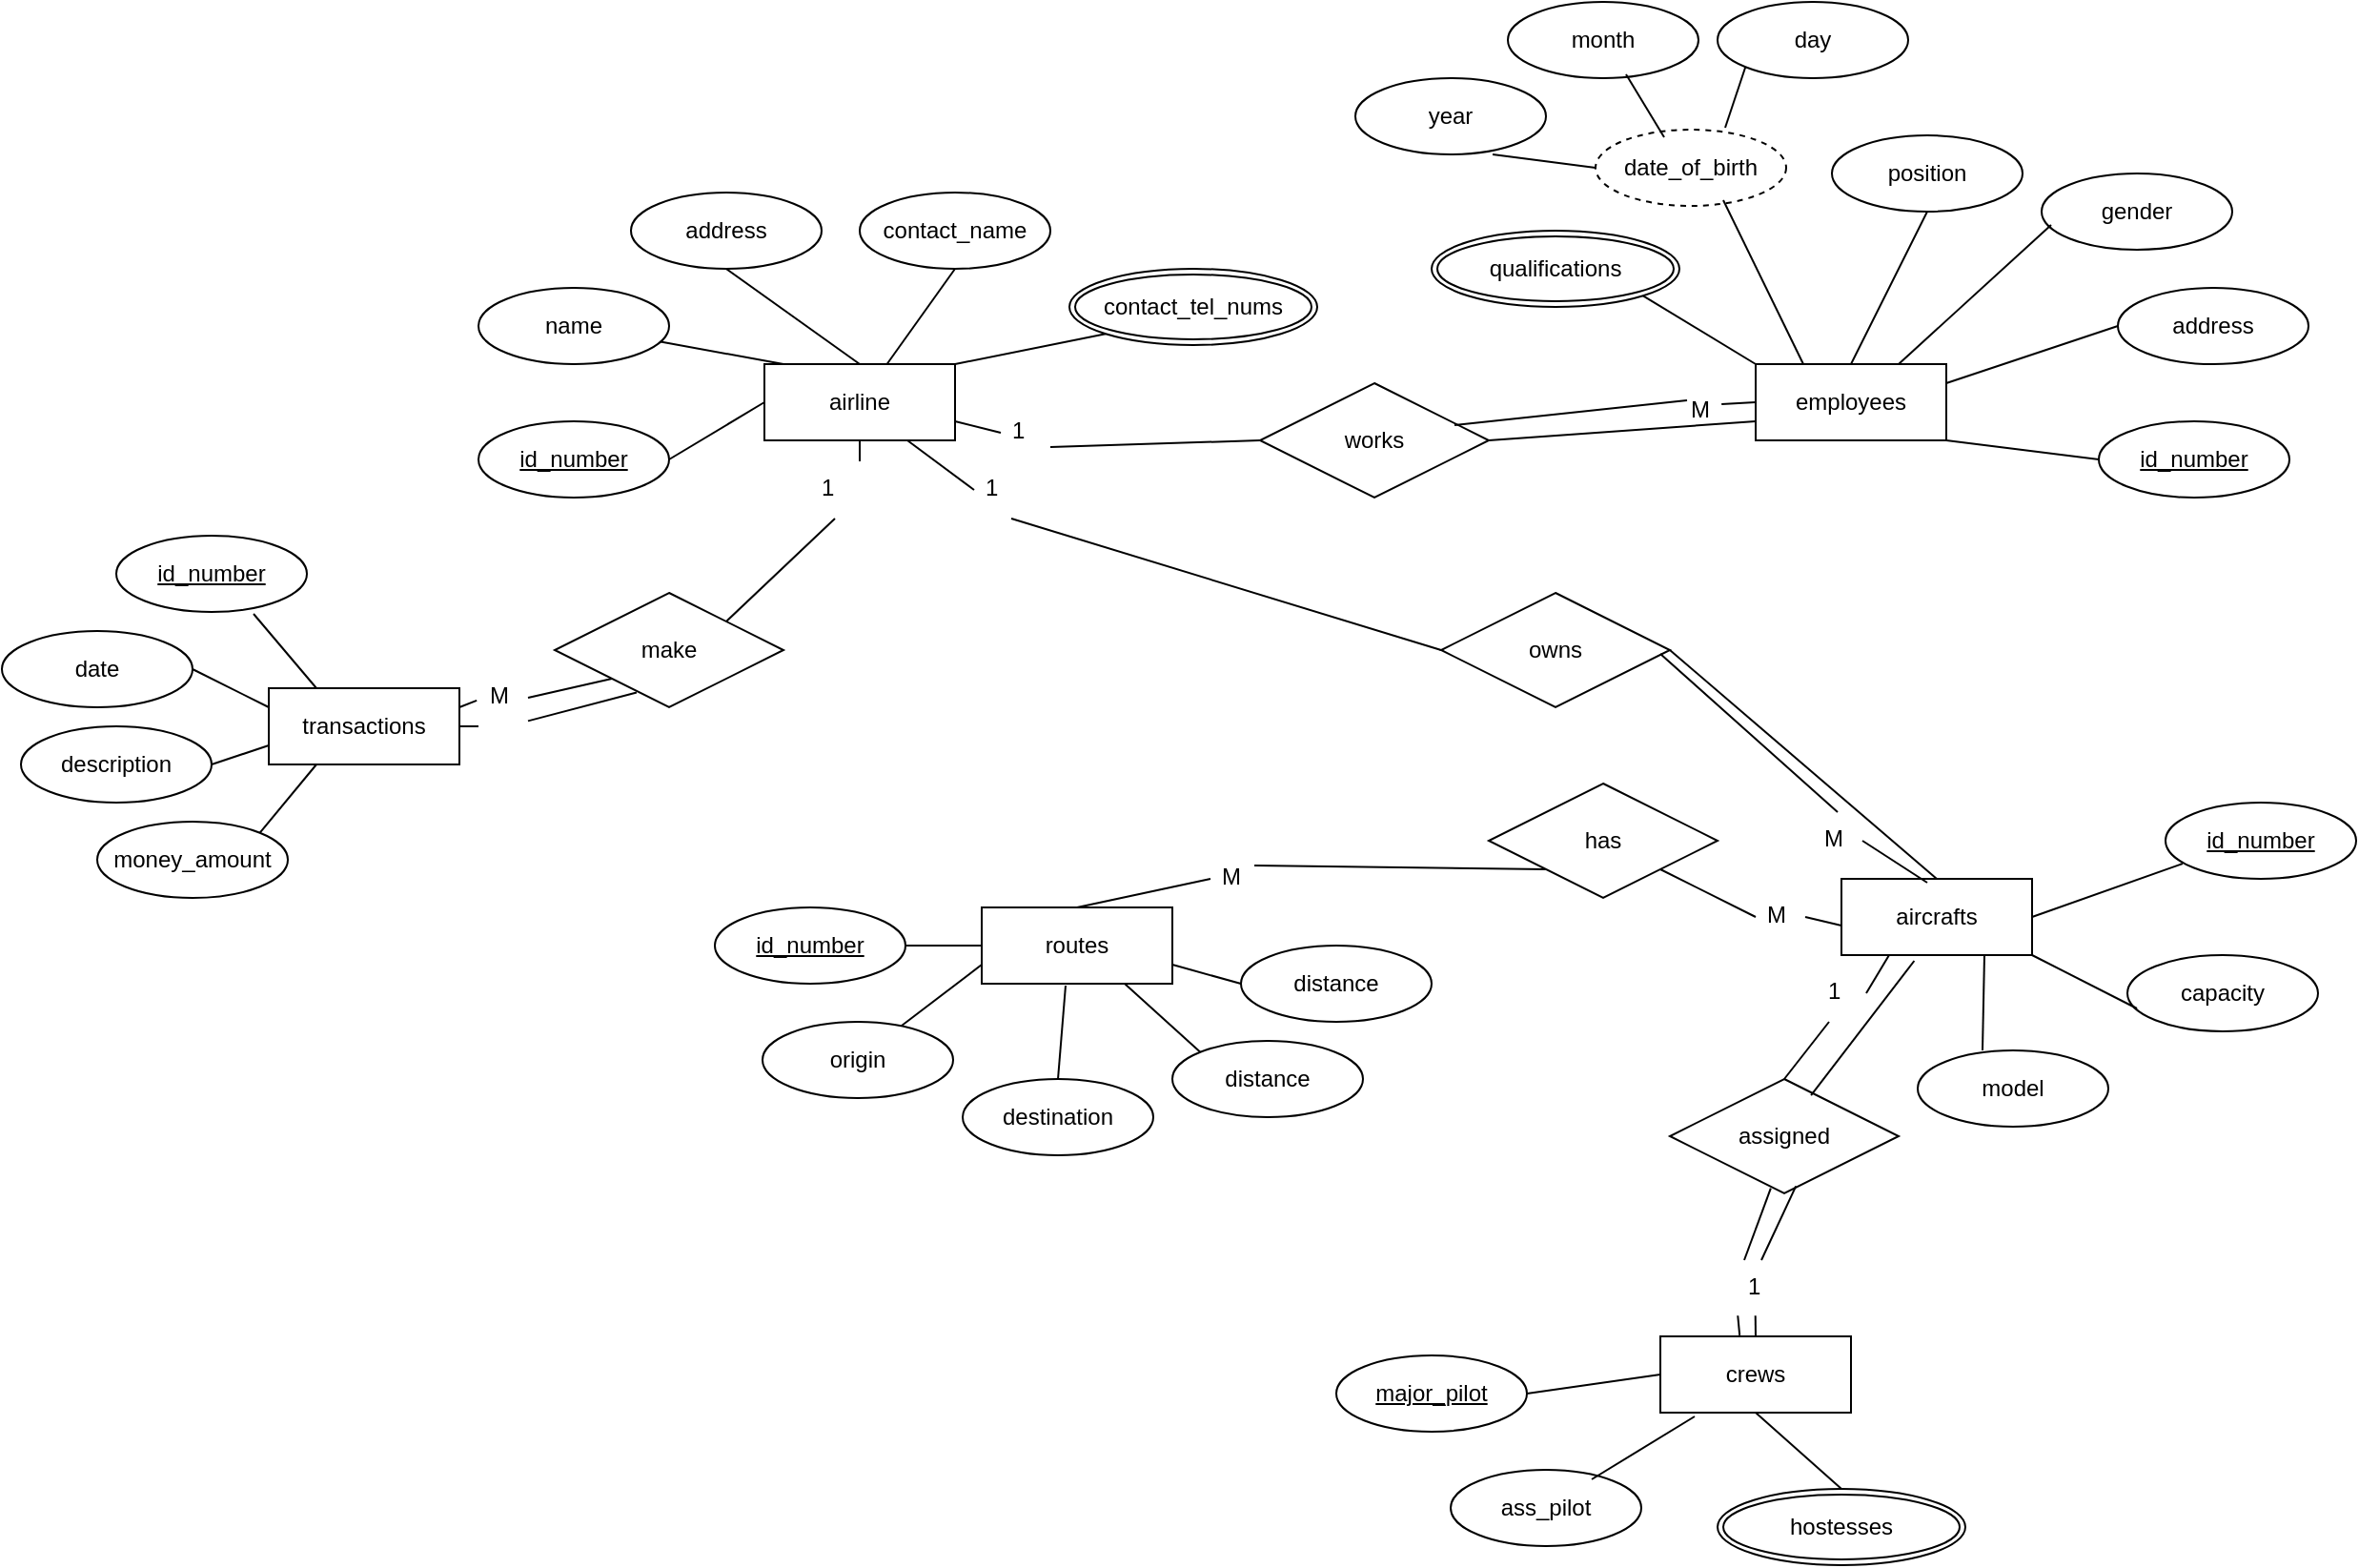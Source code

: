 <mxfile version="24.9.3">
  <diagram name="Page-1" id="50hgKth9A_5CYGidBD3N">
    <mxGraphModel dx="2234" dy="1854" grid="1" gridSize="10" guides="1" tooltips="1" connect="1" arrows="1" fold="1" page="1" pageScale="1" pageWidth="850" pageHeight="1100" math="0" shadow="0">
      <root>
        <mxCell id="0" />
        <mxCell id="1" parent="0" />
        <mxCell id="RIZztlkSPVPRsgIpINIa-1" value="airline" style="rectangular;whiteSpace=wrap;html=1;align=center;" parent="1" vertex="1">
          <mxGeometry x="240" y="80" width="100" height="40" as="geometry" />
        </mxCell>
        <mxCell id="RIZztlkSPVPRsgIpINIa-2" value="employees" style="rectangular;whiteSpace=wrap;html=1;align=center;" parent="1" vertex="1">
          <mxGeometry x="760" y="80" width="100" height="40" as="geometry" />
        </mxCell>
        <mxCell id="RIZztlkSPVPRsgIpINIa-3" value="aircrafts" style="rectangular;whiteSpace=wrap;html=1;align=center;" parent="1" vertex="1">
          <mxGeometry x="805" y="350" width="100" height="40" as="geometry" />
        </mxCell>
        <mxCell id="RIZztlkSPVPRsgIpINIa-4" value="routes" style="rectangular;whiteSpace=wrap;html=1;align=center;" parent="1" vertex="1">
          <mxGeometry x="354" y="365" width="100" height="40" as="geometry" />
        </mxCell>
        <mxCell id="RIZztlkSPVPRsgIpINIa-5" value="crews" style="rectangular;whiteSpace=wrap;html=1;align=center;" parent="1" vertex="1">
          <mxGeometry x="710" y="590" width="100" height="40" as="geometry" />
        </mxCell>
        <mxCell id="RIZztlkSPVPRsgIpINIa-6" value="transactions" style="rectangular;whiteSpace=wrap;html=1;align=center;" parent="1" vertex="1">
          <mxGeometry x="-20" y="250" width="100" height="40" as="geometry" />
        </mxCell>
        <mxCell id="RIZztlkSPVPRsgIpINIa-7" value="" style="endArrow=none;html=1;rounded=0;exitX=0.1;exitY=0;exitDx=0;exitDy=0;exitPerimeter=0;" parent="1" source="RIZztlkSPVPRsgIpINIa-1" target="RIZztlkSPVPRsgIpINIa-8" edge="1">
          <mxGeometry relative="1" as="geometry">
            <mxPoint x="340" y="99.5" as="sourcePoint" />
            <mxPoint x="430" y="100" as="targetPoint" />
          </mxGeometry>
        </mxCell>
        <mxCell id="RIZztlkSPVPRsgIpINIa-8" value="name" style="ellipse;whiteSpace=wrap;html=1;align=center;" parent="1" vertex="1">
          <mxGeometry x="90" y="40" width="100" height="40" as="geometry" />
        </mxCell>
        <mxCell id="RIZztlkSPVPRsgIpINIa-9" value="id_number" style="ellipse;whiteSpace=wrap;html=1;align=center;fontStyle=4;" parent="1" vertex="1">
          <mxGeometry x="90" y="110" width="100" height="40" as="geometry" />
        </mxCell>
        <mxCell id="RIZztlkSPVPRsgIpINIa-10" value="" style="endArrow=none;html=1;rounded=0;exitX=0;exitY=0.5;exitDx=0;exitDy=0;entryX=1;entryY=0.5;entryDx=0;entryDy=0;" parent="1" source="RIZztlkSPVPRsgIpINIa-1" target="RIZztlkSPVPRsgIpINIa-9" edge="1">
          <mxGeometry relative="1" as="geometry">
            <mxPoint x="260" y="90" as="sourcePoint" />
            <mxPoint x="201" y="38" as="targetPoint" />
          </mxGeometry>
        </mxCell>
        <mxCell id="RIZztlkSPVPRsgIpINIa-11" value="address" style="ellipse;whiteSpace=wrap;html=1;align=center;" parent="1" vertex="1">
          <mxGeometry x="170" y="-10" width="100" height="40" as="geometry" />
        </mxCell>
        <mxCell id="RIZztlkSPVPRsgIpINIa-12" value="" style="endArrow=none;html=1;rounded=0;exitX=0.5;exitY=0;exitDx=0;exitDy=0;entryX=0.5;entryY=1;entryDx=0;entryDy=0;" parent="1" source="RIZztlkSPVPRsgIpINIa-1" target="RIZztlkSPVPRsgIpINIa-11" edge="1">
          <mxGeometry relative="1" as="geometry">
            <mxPoint x="260" y="90" as="sourcePoint" />
            <mxPoint x="201" y="38" as="targetPoint" />
          </mxGeometry>
        </mxCell>
        <mxCell id="RIZztlkSPVPRsgIpINIa-13" value="contact_name" style="ellipse;whiteSpace=wrap;html=1;align=center;" parent="1" vertex="1">
          <mxGeometry x="290" y="-10" width="100" height="40" as="geometry" />
        </mxCell>
        <mxCell id="RIZztlkSPVPRsgIpINIa-14" value="" style="endArrow=none;html=1;rounded=0;entryX=0.5;entryY=1;entryDx=0;entryDy=0;" parent="1" source="RIZztlkSPVPRsgIpINIa-1" target="RIZztlkSPVPRsgIpINIa-13" edge="1">
          <mxGeometry relative="1" as="geometry">
            <mxPoint x="400" y="130" as="sourcePoint" />
            <mxPoint x="311" y="88" as="targetPoint" />
          </mxGeometry>
        </mxCell>
        <mxCell id="RIZztlkSPVPRsgIpINIa-15" value="contact_tel_nums" style="ellipse;shape=doubleEllipse;margin=3;whiteSpace=wrap;html=1;align=center;" parent="1" vertex="1">
          <mxGeometry x="400" y="30" width="130" height="40" as="geometry" />
        </mxCell>
        <mxCell id="RIZztlkSPVPRsgIpINIa-16" value="" style="endArrow=none;html=1;rounded=0;entryX=0;entryY=1;entryDx=0;entryDy=0;exitX=1;exitY=0;exitDx=0;exitDy=0;" parent="1" source="RIZztlkSPVPRsgIpINIa-1" target="RIZztlkSPVPRsgIpINIa-15" edge="1">
          <mxGeometry relative="1" as="geometry">
            <mxPoint x="340" y="210" as="sourcePoint" />
            <mxPoint x="500" y="210" as="targetPoint" />
          </mxGeometry>
        </mxCell>
        <mxCell id="RIZztlkSPVPRsgIpINIa-17" value="id_number" style="ellipse;whiteSpace=wrap;html=1;align=center;fontStyle=4;" parent="1" vertex="1">
          <mxGeometry x="940" y="110" width="100" height="40" as="geometry" />
        </mxCell>
        <mxCell id="RIZztlkSPVPRsgIpINIa-19" value="address" style="ellipse;whiteSpace=wrap;html=1;align=center;" parent="1" vertex="1">
          <mxGeometry x="950" y="40" width="100" height="40" as="geometry" />
        </mxCell>
        <mxCell id="RIZztlkSPVPRsgIpINIa-20" value="gender" style="ellipse;whiteSpace=wrap;html=1;align=center;" parent="1" vertex="1">
          <mxGeometry x="910" y="-20" width="100" height="40" as="geometry" />
        </mxCell>
        <mxCell id="RIZztlkSPVPRsgIpINIa-21" value="position" style="ellipse;whiteSpace=wrap;html=1;align=center;" parent="1" vertex="1">
          <mxGeometry x="800" y="-40" width="100" height="40" as="geometry" />
        </mxCell>
        <mxCell id="RIZztlkSPVPRsgIpINIa-22" value="qualifications" style="ellipse;shape=doubleEllipse;margin=3;whiteSpace=wrap;html=1;align=center;" parent="1" vertex="1">
          <mxGeometry x="590" y="10" width="130" height="40" as="geometry" />
        </mxCell>
        <mxCell id="RIZztlkSPVPRsgIpINIa-23" value="date_of_birth" style="ellipse;whiteSpace=wrap;html=1;align=center;dashed=1;" parent="1" vertex="1">
          <mxGeometry x="676" y="-43" width="100" height="40" as="geometry" />
        </mxCell>
        <mxCell id="RIZztlkSPVPRsgIpINIa-24" value="day" style="ellipse;whiteSpace=wrap;html=1;align=center;" parent="1" vertex="1">
          <mxGeometry x="740" y="-110" width="100" height="40" as="geometry" />
        </mxCell>
        <mxCell id="RIZztlkSPVPRsgIpINIa-25" value="month" style="ellipse;whiteSpace=wrap;html=1;align=center;" parent="1" vertex="1">
          <mxGeometry x="630" y="-110" width="100" height="40" as="geometry" />
        </mxCell>
        <mxCell id="RIZztlkSPVPRsgIpINIa-26" value="year" style="ellipse;whiteSpace=wrap;html=1;align=center;" parent="1" vertex="1">
          <mxGeometry x="550" y="-70" width="100" height="40" as="geometry" />
        </mxCell>
        <mxCell id="RIZztlkSPVPRsgIpINIa-27" value="" style="endArrow=none;html=1;rounded=0;entryX=0;entryY=0.5;entryDx=0;entryDy=0;exitX=1;exitY=0.25;exitDx=0;exitDy=0;" parent="1" source="RIZztlkSPVPRsgIpINIa-2" target="RIZztlkSPVPRsgIpINIa-19" edge="1">
          <mxGeometry relative="1" as="geometry">
            <mxPoint x="861" y="90" as="sourcePoint" />
            <mxPoint x="940" y="74" as="targetPoint" />
          </mxGeometry>
        </mxCell>
        <mxCell id="RIZztlkSPVPRsgIpINIa-28" value="" style="endArrow=none;html=1;rounded=0;entryX=0;entryY=0.5;entryDx=0;entryDy=0;exitX=1;exitY=1;exitDx=0;exitDy=0;" parent="1" source="RIZztlkSPVPRsgIpINIa-2" target="RIZztlkSPVPRsgIpINIa-17" edge="1">
          <mxGeometry relative="1" as="geometry">
            <mxPoint x="870" y="100" as="sourcePoint" />
            <mxPoint x="960" y="70" as="targetPoint" />
          </mxGeometry>
        </mxCell>
        <mxCell id="RIZztlkSPVPRsgIpINIa-29" value="" style="endArrow=none;html=1;rounded=0;entryX=0.05;entryY=0.675;entryDx=0;entryDy=0;exitX=0.75;exitY=0;exitDx=0;exitDy=0;entryPerimeter=0;" parent="1" source="RIZztlkSPVPRsgIpINIa-2" target="RIZztlkSPVPRsgIpINIa-20" edge="1">
          <mxGeometry relative="1" as="geometry">
            <mxPoint x="870" y="130" as="sourcePoint" />
            <mxPoint x="950" y="140" as="targetPoint" />
          </mxGeometry>
        </mxCell>
        <mxCell id="RIZztlkSPVPRsgIpINIa-30" value="" style="endArrow=none;html=1;rounded=0;entryX=0.5;entryY=1;entryDx=0;entryDy=0;exitX=0.5;exitY=0;exitDx=0;exitDy=0;" parent="1" source="RIZztlkSPVPRsgIpINIa-2" target="RIZztlkSPVPRsgIpINIa-21" edge="1">
          <mxGeometry relative="1" as="geometry">
            <mxPoint x="845" y="90" as="sourcePoint" />
            <mxPoint x="925" y="17" as="targetPoint" />
          </mxGeometry>
        </mxCell>
        <mxCell id="RIZztlkSPVPRsgIpINIa-31" value="" style="endArrow=none;html=1;rounded=0;entryX=0.67;entryY=0.925;entryDx=0;entryDy=0;exitX=0.25;exitY=0;exitDx=0;exitDy=0;entryPerimeter=0;" parent="1" source="RIZztlkSPVPRsgIpINIa-2" target="RIZztlkSPVPRsgIpINIa-23" edge="1">
          <mxGeometry relative="1" as="geometry">
            <mxPoint x="820" y="90" as="sourcePoint" />
            <mxPoint x="860" y="10" as="targetPoint" />
          </mxGeometry>
        </mxCell>
        <mxCell id="RIZztlkSPVPRsgIpINIa-32" value="" style="endArrow=none;html=1;rounded=0;entryX=1;entryY=1;entryDx=0;entryDy=0;exitX=0;exitY=0;exitDx=0;exitDy=0;" parent="1" source="RIZztlkSPVPRsgIpINIa-2" target="RIZztlkSPVPRsgIpINIa-22" edge="1">
          <mxGeometry relative="1" as="geometry">
            <mxPoint x="795" y="90" as="sourcePoint" />
            <mxPoint x="753" y="4" as="targetPoint" />
          </mxGeometry>
        </mxCell>
        <mxCell id="RIZztlkSPVPRsgIpINIa-33" value="" style="endArrow=none;html=1;rounded=0;entryX=0.72;entryY=1;entryDx=0;entryDy=0;exitX=0;exitY=0.5;exitDx=0;exitDy=0;entryPerimeter=0;" parent="1" source="RIZztlkSPVPRsgIpINIa-23" target="RIZztlkSPVPRsgIpINIa-26" edge="1">
          <mxGeometry relative="1" as="geometry">
            <mxPoint x="699.5" y="-20" as="sourcePoint" />
            <mxPoint x="640.5" y="-56" as="targetPoint" />
          </mxGeometry>
        </mxCell>
        <mxCell id="RIZztlkSPVPRsgIpINIa-34" value="" style="endArrow=none;html=1;rounded=0;entryX=0.62;entryY=0.95;entryDx=0;entryDy=0;exitX=0.36;exitY=0.1;exitDx=0;exitDy=0;entryPerimeter=0;exitPerimeter=0;" parent="1" source="RIZztlkSPVPRsgIpINIa-23" target="RIZztlkSPVPRsgIpINIa-25" edge="1">
          <mxGeometry relative="1" as="geometry">
            <mxPoint x="730" y="-56.5" as="sourcePoint" />
            <mxPoint x="676" y="-83.5" as="targetPoint" />
          </mxGeometry>
        </mxCell>
        <mxCell id="RIZztlkSPVPRsgIpINIa-35" value="" style="endArrow=none;html=1;rounded=0;entryX=0;entryY=1;entryDx=0;entryDy=0;exitX=0.68;exitY=-0.025;exitDx=0;exitDy=0;exitPerimeter=0;" parent="1" source="RIZztlkSPVPRsgIpINIa-23" target="RIZztlkSPVPRsgIpINIa-24" edge="1">
          <mxGeometry relative="1" as="geometry">
            <mxPoint x="722" y="-29" as="sourcePoint" />
            <mxPoint x="692" y="-82" as="targetPoint" />
          </mxGeometry>
        </mxCell>
        <mxCell id="RIZztlkSPVPRsgIpINIa-36" value="id_number" style="ellipse;whiteSpace=wrap;html=1;align=center;fontStyle=4;" parent="1" vertex="1">
          <mxGeometry x="975" y="310" width="100" height="40" as="geometry" />
        </mxCell>
        <mxCell id="RIZztlkSPVPRsgIpINIa-37" value="capacity" style="ellipse;whiteSpace=wrap;html=1;align=center;" parent="1" vertex="1">
          <mxGeometry x="955" y="390" width="100" height="40" as="geometry" />
        </mxCell>
        <mxCell id="RIZztlkSPVPRsgIpINIa-38" value="model" style="ellipse;whiteSpace=wrap;html=1;align=center;" parent="1" vertex="1">
          <mxGeometry x="845" y="440" width="100" height="40" as="geometry" />
        </mxCell>
        <mxCell id="RIZztlkSPVPRsgIpINIa-39" value="" style="endArrow=none;html=1;rounded=0;entryX=0.09;entryY=0.8;entryDx=0;entryDy=0;exitX=1;exitY=0.5;exitDx=0;exitDy=0;entryPerimeter=0;" parent="1" source="RIZztlkSPVPRsgIpINIa-3" target="RIZztlkSPVPRsgIpINIa-36" edge="1">
          <mxGeometry relative="1" as="geometry">
            <mxPoint x="905" y="340" as="sourcePoint" />
            <mxPoint x="985" y="350" as="targetPoint" />
          </mxGeometry>
        </mxCell>
        <mxCell id="RIZztlkSPVPRsgIpINIa-40" value="" style="endArrow=none;html=1;rounded=0;entryX=0.05;entryY=0.7;entryDx=0;entryDy=0;exitX=1;exitY=1;exitDx=0;exitDy=0;entryPerimeter=0;" parent="1" source="RIZztlkSPVPRsgIpINIa-3" target="RIZztlkSPVPRsgIpINIa-37" edge="1">
          <mxGeometry relative="1" as="geometry">
            <mxPoint x="915" y="380" as="sourcePoint" />
            <mxPoint x="994" y="352" as="targetPoint" />
          </mxGeometry>
        </mxCell>
        <mxCell id="RIZztlkSPVPRsgIpINIa-41" value="" style="endArrow=none;html=1;rounded=0;entryX=0.34;entryY=0;entryDx=0;entryDy=0;exitX=0.75;exitY=1;exitDx=0;exitDy=0;entryPerimeter=0;" parent="1" source="RIZztlkSPVPRsgIpINIa-3" target="RIZztlkSPVPRsgIpINIa-38" edge="1">
          <mxGeometry relative="1" as="geometry">
            <mxPoint x="827.5" y="400" as="sourcePoint" />
            <mxPoint x="882.5" y="428" as="targetPoint" />
          </mxGeometry>
        </mxCell>
        <mxCell id="RIZztlkSPVPRsgIpINIa-42" value="id_number" style="ellipse;whiteSpace=wrap;html=1;align=center;fontStyle=4;" parent="1" vertex="1">
          <mxGeometry x="214" y="365" width="100" height="40" as="geometry" />
        </mxCell>
        <mxCell id="RIZztlkSPVPRsgIpINIa-44" value="origin" style="ellipse;whiteSpace=wrap;html=1;align=center;" parent="1" vertex="1">
          <mxGeometry x="239" y="425" width="100" height="40" as="geometry" />
        </mxCell>
        <mxCell id="RIZztlkSPVPRsgIpINIa-45" value="destination" style="ellipse;whiteSpace=wrap;html=1;align=center;" parent="1" vertex="1">
          <mxGeometry x="344" y="455" width="100" height="40" as="geometry" />
        </mxCell>
        <mxCell id="RIZztlkSPVPRsgIpINIa-46" value="distance" style="ellipse;whiteSpace=wrap;html=1;align=center;" parent="1" vertex="1">
          <mxGeometry x="454" y="435" width="100" height="40" as="geometry" />
        </mxCell>
        <mxCell id="RIZztlkSPVPRsgIpINIa-47" value="distance" style="ellipse;whiteSpace=wrap;html=1;align=center;" parent="1" vertex="1">
          <mxGeometry x="490" y="385" width="100" height="40" as="geometry" />
        </mxCell>
        <mxCell id="RIZztlkSPVPRsgIpINIa-48" value="" style="endArrow=none;html=1;rounded=0;entryX=0.73;entryY=0.05;entryDx=0;entryDy=0;exitX=0;exitY=0.75;exitDx=0;exitDy=0;entryPerimeter=0;" parent="1" source="RIZztlkSPVPRsgIpINIa-4" target="RIZztlkSPVPRsgIpINIa-44" edge="1">
          <mxGeometry relative="1" as="geometry">
            <mxPoint x="305" y="485" as="sourcePoint" />
            <mxPoint x="304" y="535" as="targetPoint" />
          </mxGeometry>
        </mxCell>
        <mxCell id="RIZztlkSPVPRsgIpINIa-49" value="" style="endArrow=none;html=1;rounded=0;entryX=1;entryY=0.5;entryDx=0;entryDy=0;exitX=0;exitY=0.5;exitDx=0;exitDy=0;" parent="1" source="RIZztlkSPVPRsgIpINIa-4" target="RIZztlkSPVPRsgIpINIa-42" edge="1">
          <mxGeometry relative="1" as="geometry">
            <mxPoint x="364" y="405" as="sourcePoint" />
            <mxPoint x="322" y="437" as="targetPoint" />
          </mxGeometry>
        </mxCell>
        <mxCell id="RIZztlkSPVPRsgIpINIa-50" value="" style="endArrow=none;html=1;rounded=0;entryX=0.5;entryY=0;entryDx=0;entryDy=0;exitX=0.44;exitY=1.025;exitDx=0;exitDy=0;exitPerimeter=0;" parent="1" source="RIZztlkSPVPRsgIpINIa-4" target="RIZztlkSPVPRsgIpINIa-45" edge="1">
          <mxGeometry relative="1" as="geometry">
            <mxPoint x="364" y="395" as="sourcePoint" />
            <mxPoint x="324" y="395" as="targetPoint" />
          </mxGeometry>
        </mxCell>
        <mxCell id="RIZztlkSPVPRsgIpINIa-51" value="" style="endArrow=none;html=1;rounded=0;entryX=0;entryY=0;entryDx=0;entryDy=0;exitX=0.75;exitY=1;exitDx=0;exitDy=0;" parent="1" source="RIZztlkSPVPRsgIpINIa-4" target="RIZztlkSPVPRsgIpINIa-46" edge="1">
          <mxGeometry relative="1" as="geometry">
            <mxPoint x="389" y="415" as="sourcePoint" />
            <mxPoint x="404" y="465" as="targetPoint" />
          </mxGeometry>
        </mxCell>
        <mxCell id="RIZztlkSPVPRsgIpINIa-52" value="" style="endArrow=none;html=1;rounded=0;entryX=0;entryY=0.5;entryDx=0;entryDy=0;exitX=1;exitY=0.75;exitDx=0;exitDy=0;" parent="1" source="RIZztlkSPVPRsgIpINIa-4" target="RIZztlkSPVPRsgIpINIa-47" edge="1">
          <mxGeometry relative="1" as="geometry">
            <mxPoint x="439" y="415" as="sourcePoint" />
            <mxPoint x="479" y="451" as="targetPoint" />
          </mxGeometry>
        </mxCell>
        <mxCell id="RIZztlkSPVPRsgIpINIa-53" value="major_pilot" style="ellipse;whiteSpace=wrap;html=1;align=center;fontStyle=4;" parent="1" vertex="1">
          <mxGeometry x="540" y="600" width="100" height="40" as="geometry" />
        </mxCell>
        <mxCell id="RIZztlkSPVPRsgIpINIa-54" value="ass_pilot" style="ellipse;whiteSpace=wrap;html=1;align=center;" parent="1" vertex="1">
          <mxGeometry x="600" y="660" width="100" height="40" as="geometry" />
        </mxCell>
        <mxCell id="RIZztlkSPVPRsgIpINIa-57" value="hostesses" style="ellipse;shape=doubleEllipse;margin=3;whiteSpace=wrap;html=1;align=center;" parent="1" vertex="1">
          <mxGeometry x="740" y="670" width="130" height="40" as="geometry" />
        </mxCell>
        <mxCell id="RIZztlkSPVPRsgIpINIa-58" value="" style="endArrow=none;html=1;rounded=0;entryX=0.5;entryY=0;entryDx=0;entryDy=0;exitX=0.5;exitY=1;exitDx=0;exitDy=0;" parent="1" source="RIZztlkSPVPRsgIpINIa-5" target="RIZztlkSPVPRsgIpINIa-57" edge="1">
          <mxGeometry relative="1" as="geometry">
            <mxPoint x="770" y="640" as="sourcePoint" />
            <mxPoint x="1068" y="652" as="targetPoint" />
          </mxGeometry>
        </mxCell>
        <mxCell id="RIZztlkSPVPRsgIpINIa-59" value="" style="endArrow=none;html=1;rounded=0;entryX=0.74;entryY=0.125;entryDx=0;entryDy=0;exitX=0.18;exitY=1.05;exitDx=0;exitDy=0;exitPerimeter=0;entryPerimeter=0;" parent="1" source="RIZztlkSPVPRsgIpINIa-5" target="RIZztlkSPVPRsgIpINIa-54" edge="1">
          <mxGeometry relative="1" as="geometry">
            <mxPoint x="770" y="640" as="sourcePoint" />
            <mxPoint x="815" y="680" as="targetPoint" />
          </mxGeometry>
        </mxCell>
        <mxCell id="RIZztlkSPVPRsgIpINIa-60" value="" style="endArrow=none;html=1;rounded=0;entryX=1;entryY=0.5;entryDx=0;entryDy=0;exitX=0;exitY=0.5;exitDx=0;exitDy=0;" parent="1" source="RIZztlkSPVPRsgIpINIa-5" target="RIZztlkSPVPRsgIpINIa-53" edge="1">
          <mxGeometry relative="1" as="geometry">
            <mxPoint x="732" y="643" as="sourcePoint" />
            <mxPoint x="684" y="675" as="targetPoint" />
          </mxGeometry>
        </mxCell>
        <mxCell id="RIZztlkSPVPRsgIpINIa-61" value="id_number" style="ellipse;whiteSpace=wrap;html=1;align=center;fontStyle=4;" parent="1" vertex="1">
          <mxGeometry x="-100" y="170" width="100" height="40" as="geometry" />
        </mxCell>
        <mxCell id="RIZztlkSPVPRsgIpINIa-62" value="date" style="ellipse;whiteSpace=wrap;html=1;align=center;" parent="1" vertex="1">
          <mxGeometry x="-160" y="220" width="100" height="40" as="geometry" />
        </mxCell>
        <mxCell id="RIZztlkSPVPRsgIpINIa-63" value="description" style="ellipse;whiteSpace=wrap;html=1;align=center;" parent="1" vertex="1">
          <mxGeometry x="-150" y="270" width="100" height="40" as="geometry" />
        </mxCell>
        <mxCell id="RIZztlkSPVPRsgIpINIa-64" value="money_amount" style="ellipse;whiteSpace=wrap;html=1;align=center;" parent="1" vertex="1">
          <mxGeometry x="-110" y="320" width="100" height="40" as="geometry" />
        </mxCell>
        <mxCell id="RIZztlkSPVPRsgIpINIa-65" value="" style="endArrow=none;html=1;rounded=0;entryX=1;entryY=0;entryDx=0;entryDy=0;exitX=0.25;exitY=1;exitDx=0;exitDy=0;" parent="1" source="RIZztlkSPVPRsgIpINIa-6" target="RIZztlkSPVPRsgIpINIa-64" edge="1">
          <mxGeometry relative="1" as="geometry">
            <mxPoint x="160" y="430" as="sourcePoint" />
            <mxPoint x="90" y="440" as="targetPoint" />
          </mxGeometry>
        </mxCell>
        <mxCell id="RIZztlkSPVPRsgIpINIa-66" value="" style="endArrow=none;html=1;rounded=0;entryX=1;entryY=0.5;entryDx=0;entryDy=0;exitX=0;exitY=0.75;exitDx=0;exitDy=0;" parent="1" source="RIZztlkSPVPRsgIpINIa-6" target="RIZztlkSPVPRsgIpINIa-63" edge="1">
          <mxGeometry relative="1" as="geometry">
            <mxPoint x="15" y="300" as="sourcePoint" />
            <mxPoint x="-15" y="336" as="targetPoint" />
          </mxGeometry>
        </mxCell>
        <mxCell id="RIZztlkSPVPRsgIpINIa-67" value="" style="endArrow=none;html=1;rounded=0;entryX=1;entryY=0.5;entryDx=0;entryDy=0;exitX=0;exitY=0.25;exitDx=0;exitDy=0;" parent="1" source="RIZztlkSPVPRsgIpINIa-6" target="RIZztlkSPVPRsgIpINIa-62" edge="1">
          <mxGeometry relative="1" as="geometry">
            <mxPoint x="-10" y="290" as="sourcePoint" />
            <mxPoint x="-40" y="300" as="targetPoint" />
          </mxGeometry>
        </mxCell>
        <mxCell id="RIZztlkSPVPRsgIpINIa-68" value="" style="endArrow=none;html=1;rounded=0;entryX=0.72;entryY=1.025;entryDx=0;entryDy=0;exitX=0.25;exitY=0;exitDx=0;exitDy=0;entryPerimeter=0;" parent="1" source="RIZztlkSPVPRsgIpINIa-6" target="RIZztlkSPVPRsgIpINIa-61" edge="1">
          <mxGeometry relative="1" as="geometry">
            <mxPoint x="-10" y="270" as="sourcePoint" />
            <mxPoint x="-50" y="250" as="targetPoint" />
          </mxGeometry>
        </mxCell>
        <mxCell id="RIZztlkSPVPRsgIpINIa-69" value="" style="endArrow=none;html=1;rounded=0;entryX=0;entryY=0.75;entryDx=0;entryDy=0;exitX=1;exitY=0.5;exitDx=0;exitDy=0;" parent="1" source="RIZztlkSPVPRsgIpINIa-70" target="RIZztlkSPVPRsgIpINIa-2" edge="1">
          <mxGeometry relative="1" as="geometry">
            <mxPoint x="620" y="120" as="sourcePoint" />
            <mxPoint x="780" y="99.5" as="targetPoint" />
          </mxGeometry>
        </mxCell>
        <mxCell id="RIZztlkSPVPRsgIpINIa-70" value="works" style="shape=rhombus;perimeter=rhombusPerimeter;whiteSpace=wrap;html=1;align=center;" parent="1" vertex="1">
          <mxGeometry x="500" y="90" width="120" height="60" as="geometry" />
        </mxCell>
        <mxCell id="RIZztlkSPVPRsgIpINIa-71" value="" style="endArrow=none;html=1;rounded=0;exitX=1;exitY=0.75;exitDx=0;exitDy=0;entryX=0;entryY=0.5;entryDx=0;entryDy=0;" parent="1" source="RIZztlkSPVPRsgIpINIa-75" target="RIZztlkSPVPRsgIpINIa-70" edge="1">
          <mxGeometry relative="1" as="geometry">
            <mxPoint x="355" y="180" as="sourcePoint" />
            <mxPoint x="495" y="130" as="targetPoint" />
          </mxGeometry>
        </mxCell>
        <mxCell id="RIZztlkSPVPRsgIpINIa-72" value="" style="endArrow=none;html=1;rounded=0;entryX=0;entryY=0.75;entryDx=0;entryDy=0;exitX=0.85;exitY=0.367;exitDx=0;exitDy=0;exitPerimeter=0;" parent="1" source="RIZztlkSPVPRsgIpINIa-73" edge="1">
          <mxGeometry relative="1" as="geometry">
            <mxPoint x="620" y="110" as="sourcePoint" />
            <mxPoint x="760" y="100" as="targetPoint" />
          </mxGeometry>
        </mxCell>
        <mxCell id="RIZztlkSPVPRsgIpINIa-74" value="" style="endArrow=none;html=1;rounded=0;entryX=0.154;entryY=0.3;entryDx=0;entryDy=0;exitX=0.85;exitY=0.367;exitDx=0;exitDy=0;exitPerimeter=0;entryPerimeter=0;" parent="1" source="RIZztlkSPVPRsgIpINIa-70" target="RIZztlkSPVPRsgIpINIa-73" edge="1">
          <mxGeometry relative="1" as="geometry">
            <mxPoint x="602" y="112" as="sourcePoint" />
            <mxPoint x="760" y="100" as="targetPoint" />
          </mxGeometry>
        </mxCell>
        <mxCell id="RIZztlkSPVPRsgIpINIa-73" value="M" style="text;strokeColor=none;fillColor=none;spacingLeft=4;spacingRight=4;overflow=hidden;rotatable=0;points=[[0,0.5],[1,0.5]];portConstraint=eastwest;fontSize=12;whiteSpace=wrap;html=1;" parent="1" vertex="1">
          <mxGeometry x="720" y="90" width="26" height="30" as="geometry" />
        </mxCell>
        <mxCell id="RIZztlkSPVPRsgIpINIa-76" value="" style="endArrow=none;html=1;rounded=0;exitX=1;exitY=0.75;exitDx=0;exitDy=0;entryX=0;entryY=0.5;entryDx=0;entryDy=0;" parent="1" source="RIZztlkSPVPRsgIpINIa-1" target="RIZztlkSPVPRsgIpINIa-75" edge="1">
          <mxGeometry relative="1" as="geometry">
            <mxPoint x="340" y="110" as="sourcePoint" />
            <mxPoint x="500" y="120" as="targetPoint" />
          </mxGeometry>
        </mxCell>
        <mxCell id="RIZztlkSPVPRsgIpINIa-75" value="1" style="text;strokeColor=none;fillColor=none;spacingLeft=4;spacingRight=4;overflow=hidden;rotatable=0;points=[[0,0.5],[1,0.5]];portConstraint=eastwest;fontSize=12;whiteSpace=wrap;html=1;" parent="1" vertex="1">
          <mxGeometry x="364" y="101" width="26" height="30" as="geometry" />
        </mxCell>
        <mxCell id="RIZztlkSPVPRsgIpINIa-77" value="owns" style="shape=rhombus;perimeter=rhombusPerimeter;whiteSpace=wrap;html=1;align=center;" parent="1" vertex="1">
          <mxGeometry x="595" y="200" width="120" height="60" as="geometry" />
        </mxCell>
        <mxCell id="RIZztlkSPVPRsgIpINIa-78" value="" style="endArrow=none;html=1;rounded=0;exitX=0.75;exitY=1;exitDx=0;exitDy=0;entryX=0;entryY=0.5;entryDx=0;entryDy=0;" parent="1" source="RIZztlkSPVPRsgIpINIa-83" target="RIZztlkSPVPRsgIpINIa-77" edge="1">
          <mxGeometry relative="1" as="geometry">
            <mxPoint x="400" y="134" as="sourcePoint" />
            <mxPoint x="510" y="130" as="targetPoint" />
          </mxGeometry>
        </mxCell>
        <mxCell id="RIZztlkSPVPRsgIpINIa-79" value="" style="endArrow=none;html=1;rounded=0;exitX=1;exitY=0.5;exitDx=0;exitDy=0;entryX=0.5;entryY=0;entryDx=0;entryDy=0;" parent="1" source="RIZztlkSPVPRsgIpINIa-77" target="RIZztlkSPVPRsgIpINIa-3" edge="1">
          <mxGeometry relative="1" as="geometry">
            <mxPoint x="325" y="130" as="sourcePoint" />
            <mxPoint x="605" y="240" as="targetPoint" />
          </mxGeometry>
        </mxCell>
        <mxCell id="RIZztlkSPVPRsgIpINIa-80" value="" style="endArrow=none;html=1;rounded=0;exitX=1;exitY=0.5;exitDx=0;exitDy=0;entryX=0.5;entryY=0;entryDx=0;entryDy=0;" parent="1" source="RIZztlkSPVPRsgIpINIa-81" edge="1">
          <mxGeometry relative="1" as="geometry">
            <mxPoint x="710" y="232" as="sourcePoint" />
            <mxPoint x="850" y="352" as="targetPoint" />
          </mxGeometry>
        </mxCell>
        <mxCell id="RIZztlkSPVPRsgIpINIa-82" value="" style="endArrow=none;html=1;rounded=0;exitX=1;exitY=0.5;exitDx=0;exitDy=0;entryX=0.5;entryY=0;entryDx=0;entryDy=0;" parent="1" target="RIZztlkSPVPRsgIpINIa-81" edge="1">
          <mxGeometry relative="1" as="geometry">
            <mxPoint x="710" y="232" as="sourcePoint" />
            <mxPoint x="850" y="352" as="targetPoint" />
          </mxGeometry>
        </mxCell>
        <mxCell id="RIZztlkSPVPRsgIpINIa-81" value="M" style="text;strokeColor=none;fillColor=none;spacingLeft=4;spacingRight=4;overflow=hidden;rotatable=0;points=[[0,0.5],[1,0.5]];portConstraint=eastwest;fontSize=12;whiteSpace=wrap;html=1;" parent="1" vertex="1">
          <mxGeometry x="790" y="315" width="26" height="30" as="geometry" />
        </mxCell>
        <mxCell id="RIZztlkSPVPRsgIpINIa-84" value="" style="endArrow=none;html=1;rounded=0;exitX=0.75;exitY=1;exitDx=0;exitDy=0;entryX=0;entryY=0.5;entryDx=0;entryDy=0;" parent="1" source="RIZztlkSPVPRsgIpINIa-1" target="RIZztlkSPVPRsgIpINIa-83" edge="1">
          <mxGeometry relative="1" as="geometry">
            <mxPoint x="315" y="120" as="sourcePoint" />
            <mxPoint x="595" y="230" as="targetPoint" />
          </mxGeometry>
        </mxCell>
        <mxCell id="RIZztlkSPVPRsgIpINIa-83" value="1" style="text;strokeColor=none;fillColor=none;spacingLeft=4;spacingRight=4;overflow=hidden;rotatable=0;points=[[0,0.5],[1,0.5]];portConstraint=eastwest;fontSize=12;whiteSpace=wrap;html=1;" parent="1" vertex="1">
          <mxGeometry x="350" y="131" width="26" height="30" as="geometry" />
        </mxCell>
        <mxCell id="RIZztlkSPVPRsgIpINIa-85" value="" style="endArrow=none;html=1;rounded=0;entryX=0;entryY=0.5;entryDx=0;entryDy=0;exitX=1;exitY=0.5;exitDx=0;exitDy=0;" parent="1" source="RIZztlkSPVPRsgIpINIa-88" edge="1">
          <mxGeometry relative="1" as="geometry">
            <mxPoint x="650" y="340" as="sourcePoint" />
            <mxPoint x="805" y="374.5" as="targetPoint" />
          </mxGeometry>
        </mxCell>
        <mxCell id="RIZztlkSPVPRsgIpINIa-86" value="has" style="shape=rhombus;perimeter=rhombusPerimeter;whiteSpace=wrap;html=1;align=center;" parent="1" vertex="1">
          <mxGeometry x="620" y="300" width="120" height="60" as="geometry" />
        </mxCell>
        <mxCell id="RIZztlkSPVPRsgIpINIa-87" value="" style="endArrow=none;html=1;rounded=0;entryX=0.5;entryY=0;entryDx=0;entryDy=0;exitX=0;exitY=0.5;exitDx=0;exitDy=0;" parent="1" source="RIZztlkSPVPRsgIpINIa-90" target="RIZztlkSPVPRsgIpINIa-4" edge="1">
          <mxGeometry relative="1" as="geometry">
            <mxPoint x="480" y="360" as="sourcePoint" />
            <mxPoint x="629" y="359.5" as="targetPoint" />
          </mxGeometry>
        </mxCell>
        <mxCell id="RIZztlkSPVPRsgIpINIa-89" value="" style="endArrow=none;html=1;rounded=0;entryX=0;entryY=0.5;entryDx=0;entryDy=0;exitX=1;exitY=1;exitDx=0;exitDy=0;" parent="1" source="RIZztlkSPVPRsgIpINIa-86" target="RIZztlkSPVPRsgIpINIa-88" edge="1">
          <mxGeometry relative="1" as="geometry">
            <mxPoint x="710" y="345" as="sourcePoint" />
            <mxPoint x="805" y="374.5" as="targetPoint" />
          </mxGeometry>
        </mxCell>
        <mxCell id="RIZztlkSPVPRsgIpINIa-88" value="M" style="text;strokeColor=none;fillColor=none;spacingLeft=4;spacingRight=4;overflow=hidden;rotatable=0;points=[[0,0.5],[1,0.5]];portConstraint=eastwest;fontSize=12;whiteSpace=wrap;html=1;" parent="1" vertex="1">
          <mxGeometry x="760" y="355" width="26" height="30" as="geometry" />
        </mxCell>
        <mxCell id="RIZztlkSPVPRsgIpINIa-91" value="" style="endArrow=none;html=1;rounded=0;entryX=0.885;entryY=0.267;entryDx=0;entryDy=0;exitX=0;exitY=1;exitDx=0;exitDy=0;entryPerimeter=0;" parent="1" source="RIZztlkSPVPRsgIpINIa-86" target="RIZztlkSPVPRsgIpINIa-90" edge="1">
          <mxGeometry relative="1" as="geometry">
            <mxPoint x="650" y="345" as="sourcePoint" />
            <mxPoint x="590" y="390" as="targetPoint" />
          </mxGeometry>
        </mxCell>
        <mxCell id="RIZztlkSPVPRsgIpINIa-90" value="M" style="text;strokeColor=none;fillColor=none;spacingLeft=4;spacingRight=4;overflow=hidden;rotatable=0;points=[[0,0.5],[1,0.5]];portConstraint=eastwest;fontSize=12;whiteSpace=wrap;html=1;" parent="1" vertex="1">
          <mxGeometry x="474" y="335" width="26" height="30" as="geometry" />
        </mxCell>
        <mxCell id="RIZztlkSPVPRsgIpINIa-92" value="assigned" style="shape=rhombus;perimeter=rhombusPerimeter;whiteSpace=wrap;html=1;align=center;" parent="1" vertex="1">
          <mxGeometry x="715" y="455" width="120" height="60" as="geometry" />
        </mxCell>
        <mxCell id="RIZztlkSPVPRsgIpINIa-93" value="" style="endArrow=none;html=1;rounded=0;entryX=0.5;entryY=0;entryDx=0;entryDy=0;exitX=0.25;exitY=1;exitDx=0;exitDy=0;" parent="1" source="RIZztlkSPVPRsgIpINIa-95" target="RIZztlkSPVPRsgIpINIa-92" edge="1">
          <mxGeometry relative="1" as="geometry">
            <mxPoint x="890" y="400" as="sourcePoint" />
            <mxPoint x="889" y="450" as="targetPoint" />
          </mxGeometry>
        </mxCell>
        <mxCell id="RIZztlkSPVPRsgIpINIa-94" value="" style="endArrow=none;html=1;rounded=0;entryX=0.5;entryY=0;entryDx=0;entryDy=0;exitX=0.379;exitY=0.971;exitDx=0;exitDy=0;exitPerimeter=0;" parent="1" source="RIZztlkSPVPRsgIpINIa-97" target="RIZztlkSPVPRsgIpINIa-5" edge="1">
          <mxGeometry relative="1" as="geometry">
            <mxPoint x="840" y="400" as="sourcePoint" />
            <mxPoint x="796" y="460" as="targetPoint" />
          </mxGeometry>
        </mxCell>
        <mxCell id="RIZztlkSPVPRsgIpINIa-96" value="" style="endArrow=none;html=1;rounded=0;entryX=1;entryY=0.5;entryDx=0;entryDy=0;exitX=0.25;exitY=1;exitDx=0;exitDy=0;" parent="1" source="RIZztlkSPVPRsgIpINIa-3" target="RIZztlkSPVPRsgIpINIa-95" edge="1">
          <mxGeometry relative="1" as="geometry">
            <mxPoint x="830" y="390" as="sourcePoint" />
            <mxPoint x="775" y="455" as="targetPoint" />
          </mxGeometry>
        </mxCell>
        <mxCell id="RIZztlkSPVPRsgIpINIa-95" value="1" style="text;strokeColor=none;fillColor=none;spacingLeft=4;spacingRight=4;overflow=hidden;rotatable=0;points=[[0,0.5],[1,0.5]];portConstraint=eastwest;fontSize=12;whiteSpace=wrap;html=1;" parent="1" vertex="1">
          <mxGeometry x="792" y="395" width="26" height="30" as="geometry" />
        </mxCell>
        <mxCell id="RIZztlkSPVPRsgIpINIa-98" value="" style="endArrow=none;html=1;rounded=0;entryX=0.5;entryY=0;entryDx=0;entryDy=0;exitX=0.551;exitY=0.937;exitDx=0;exitDy=0;exitPerimeter=0;" parent="1" source="RIZztlkSPVPRsgIpINIa-92" target="RIZztlkSPVPRsgIpINIa-97" edge="1">
          <mxGeometry relative="1" as="geometry">
            <mxPoint x="782" y="513" as="sourcePoint" />
            <mxPoint x="760" y="590" as="targetPoint" />
          </mxGeometry>
        </mxCell>
        <mxCell id="RIZztlkSPVPRsgIpINIa-97" value="1" style="text;strokeColor=none;fillColor=none;spacingLeft=4;spacingRight=4;overflow=hidden;rotatable=0;points=[[0,0.5],[1,0.5]];portConstraint=eastwest;fontSize=12;whiteSpace=wrap;html=1;" parent="1" vertex="1">
          <mxGeometry x="750" y="550" width="26" height="30" as="geometry" />
        </mxCell>
        <mxCell id="RIZztlkSPVPRsgIpINIa-99" value="make" style="shape=rhombus;perimeter=rhombusPerimeter;whiteSpace=wrap;html=1;align=center;" parent="1" vertex="1">
          <mxGeometry x="130" y="200" width="120" height="60" as="geometry" />
        </mxCell>
        <mxCell id="RIZztlkSPVPRsgIpINIa-100" value="" style="endArrow=none;html=1;rounded=0;entryX=0.5;entryY=1;entryDx=0;entryDy=0;exitX=1;exitY=0;exitDx=0;exitDy=0;" parent="1" source="RIZztlkSPVPRsgIpINIa-102" target="RIZztlkSPVPRsgIpINIa-1" edge="1">
          <mxGeometry relative="1" as="geometry">
            <mxPoint x="15" y="300" as="sourcePoint" />
            <mxPoint x="-15" y="336" as="targetPoint" />
          </mxGeometry>
        </mxCell>
        <mxCell id="RIZztlkSPVPRsgIpINIa-101" value="" style="endArrow=none;html=1;rounded=0;entryX=1;entryY=0.5;entryDx=0;entryDy=0;exitX=0;exitY=1;exitDx=0;exitDy=0;" parent="1" source="RIZztlkSPVPRsgIpINIa-104" target="RIZztlkSPVPRsgIpINIa-6" edge="1">
          <mxGeometry relative="1" as="geometry">
            <mxPoint x="160" y="246" as="sourcePoint" />
            <mxPoint x="287" y="134" as="targetPoint" />
          </mxGeometry>
        </mxCell>
        <mxCell id="RIZztlkSPVPRsgIpINIa-103" value="" style="endArrow=none;html=1;rounded=0;entryX=0.5;entryY=1;entryDx=0;entryDy=0;exitX=1;exitY=0;exitDx=0;exitDy=0;" parent="1" source="RIZztlkSPVPRsgIpINIa-99" target="RIZztlkSPVPRsgIpINIa-102" edge="1">
          <mxGeometry relative="1" as="geometry">
            <mxPoint x="220" y="215" as="sourcePoint" />
            <mxPoint x="290" y="120" as="targetPoint" />
          </mxGeometry>
        </mxCell>
        <mxCell id="RIZztlkSPVPRsgIpINIa-102" value="1" style="text;strokeColor=none;fillColor=none;spacingLeft=4;spacingRight=4;overflow=hidden;rotatable=0;points=[[0,0.5],[1,0.5]];portConstraint=eastwest;fontSize=12;whiteSpace=wrap;html=1;" parent="1" vertex="1">
          <mxGeometry x="264" y="131" width="26" height="30" as="geometry" />
        </mxCell>
        <mxCell id="RIZztlkSPVPRsgIpINIa-105" value="" style="endArrow=none;html=1;rounded=0;entryX=1;entryY=0.5;entryDx=0;entryDy=0;exitX=0;exitY=1;exitDx=0;exitDy=0;" parent="1" source="RIZztlkSPVPRsgIpINIa-99" target="RIZztlkSPVPRsgIpINIa-104" edge="1">
          <mxGeometry relative="1" as="geometry">
            <mxPoint x="160" y="245" as="sourcePoint" />
            <mxPoint x="80" y="270" as="targetPoint" />
          </mxGeometry>
        </mxCell>
        <mxCell id="RIZztlkSPVPRsgIpINIa-104" value="M" style="text;strokeColor=none;fillColor=none;spacingLeft=4;spacingRight=4;overflow=hidden;rotatable=0;points=[[0,0.5],[1,0.5]];portConstraint=eastwest;fontSize=12;whiteSpace=wrap;html=1;" parent="1" vertex="1">
          <mxGeometry x="90" y="240" width="26" height="30" as="geometry" />
        </mxCell>
        <mxCell id="RIZztlkSPVPRsgIpINIa-106" value="" style="endArrow=none;html=1;rounded=0;entryX=1;entryY=0.906;entryDx=0;entryDy=0;exitX=0.358;exitY=0.871;exitDx=0;exitDy=0;entryPerimeter=0;exitPerimeter=0;" parent="1" source="RIZztlkSPVPRsgIpINIa-99" target="RIZztlkSPVPRsgIpINIa-104" edge="1">
          <mxGeometry relative="1" as="geometry">
            <mxPoint x="170" y="255" as="sourcePoint" />
            <mxPoint x="126" y="275" as="targetPoint" />
          </mxGeometry>
        </mxCell>
        <mxCell id="RIZztlkSPVPRsgIpINIa-107" value="" style="endArrow=none;html=1;rounded=0;entryX=1;entryY=0.25;entryDx=0;entryDy=0;exitX=-0.035;exitY=0.548;exitDx=0;exitDy=0;exitPerimeter=0;" parent="1" source="RIZztlkSPVPRsgIpINIa-104" target="RIZztlkSPVPRsgIpINIa-6" edge="1">
          <mxGeometry relative="1" as="geometry">
            <mxPoint x="90" y="270" as="sourcePoint" />
            <mxPoint x="80" y="260" as="targetPoint" />
          </mxGeometry>
        </mxCell>
        <mxCell id="RIZztlkSPVPRsgIpINIa-108" value="" style="endArrow=none;html=1;rounded=0;entryX=0.617;entryY=0.143;entryDx=0;entryDy=0;exitX=0.382;exitY=1.075;exitDx=0;exitDy=0;exitPerimeter=0;entryPerimeter=0;" parent="1" source="RIZztlkSPVPRsgIpINIa-3" target="RIZztlkSPVPRsgIpINIa-92" edge="1">
          <mxGeometry relative="1" as="geometry">
            <mxPoint x="814" y="440" as="sourcePoint" />
            <mxPoint x="785" y="465" as="targetPoint" />
          </mxGeometry>
        </mxCell>
        <mxCell id="RIZztlkSPVPRsgIpINIa-109" value="" style="endArrow=none;html=1;rounded=0;entryX=0.154;entryY=0;entryDx=0;entryDy=0;exitX=0.441;exitY=0.956;exitDx=0;exitDy=0;exitPerimeter=0;entryPerimeter=0;" parent="1" source="RIZztlkSPVPRsgIpINIa-92" target="RIZztlkSPVPRsgIpINIa-97" edge="1">
          <mxGeometry relative="1" as="geometry">
            <mxPoint x="853" y="403" as="sourcePoint" />
            <mxPoint x="799" y="474" as="targetPoint" />
          </mxGeometry>
        </mxCell>
        <mxCell id="RIZztlkSPVPRsgIpINIa-110" value="" style="endArrow=none;html=1;rounded=0;entryX=0.416;entryY=-0.015;entryDx=0;entryDy=0;exitX=0.024;exitY=0.971;exitDx=0;exitDy=0;exitPerimeter=0;entryPerimeter=0;" parent="1" source="RIZztlkSPVPRsgIpINIa-97" target="RIZztlkSPVPRsgIpINIa-5" edge="1">
          <mxGeometry relative="1" as="geometry">
            <mxPoint x="778" y="522" as="sourcePoint" />
            <mxPoint x="760" y="560" as="targetPoint" />
          </mxGeometry>
        </mxCell>
      </root>
    </mxGraphModel>
  </diagram>
</mxfile>
